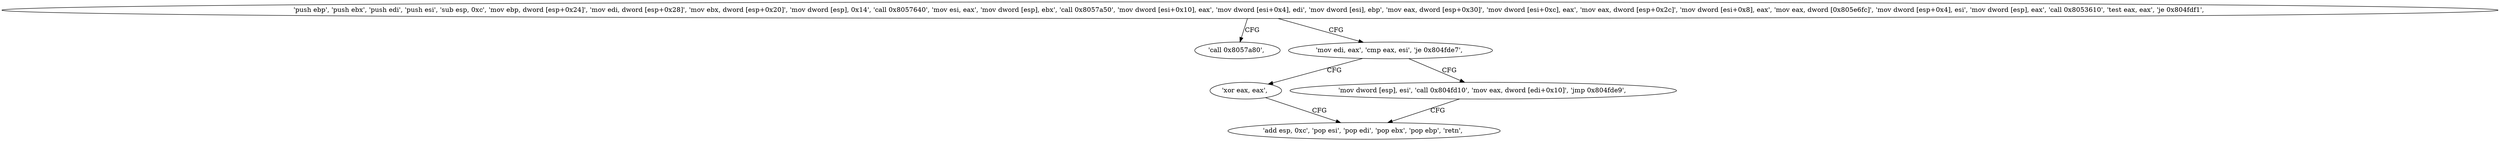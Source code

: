 digraph "func" {
"134544768" [label = "'push ebp', 'push ebx', 'push edi', 'push esi', 'sub esp, 0xc', 'mov ebp, dword [esp+0x24]', 'mov edi, dword [esp+0x28]', 'mov ebx, dword [esp+0x20]', 'mov dword [esp], 0x14', 'call 0x8057640', 'mov esi, eax', 'mov dword [esp], ebx', 'call 0x8057a50', 'mov dword [esi+0x10], eax', 'mov dword [esi+0x4], edi', 'mov dword [esi], ebp', 'mov eax, dword [esp+0x30]', 'mov dword [esi+0xc], eax', 'mov eax, dword [esp+0x2c]', 'mov dword [esi+0x8], eax', 'mov eax, dword [0x805e6fc]', 'mov dword [esp+0x4], esi', 'mov dword [esp], eax', 'call 0x8053610', 'test eax, eax', 'je 0x804fdf1', " ]
"134544881" [label = "'call 0x8057a80', " ]
"134544852" [label = "'mov edi, eax', 'cmp eax, esi', 'je 0x804fde7', " ]
"134544871" [label = "'xor eax, eax', " ]
"134544858" [label = "'mov dword [esp], esi', 'call 0x804fd10', 'mov eax, dword [edi+0x10]', 'jmp 0x804fde9', " ]
"134544873" [label = "'add esp, 0xc', 'pop esi', 'pop edi', 'pop ebx', 'pop ebp', 'retn', " ]
"134544768" -> "134544881" [ label = "CFG" ]
"134544768" -> "134544852" [ label = "CFG" ]
"134544852" -> "134544871" [ label = "CFG" ]
"134544852" -> "134544858" [ label = "CFG" ]
"134544871" -> "134544873" [ label = "CFG" ]
"134544858" -> "134544873" [ label = "CFG" ]
}
